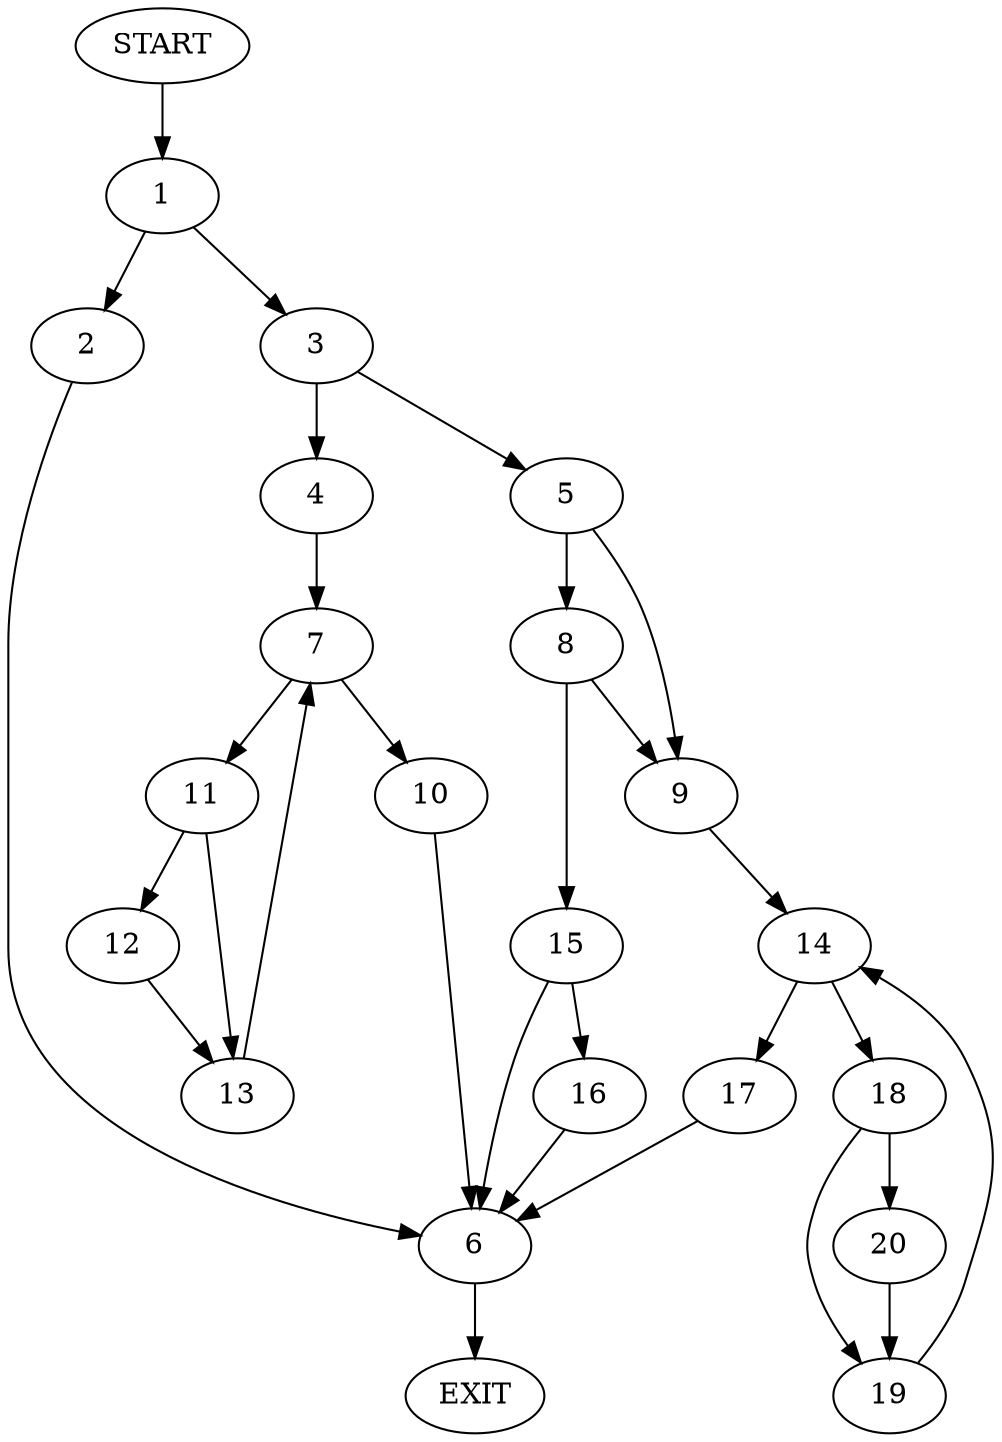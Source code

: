 digraph {
0 [label="START"]
21 [label="EXIT"]
0 -> 1
1 -> 2
1 -> 3
3 -> 4
3 -> 5
2 -> 6
6 -> 21
4 -> 7
5 -> 8
5 -> 9
7 -> 10
7 -> 11
11 -> 12
11 -> 13
10 -> 6
12 -> 13
13 -> 7
9 -> 14
8 -> 15
8 -> 9
15 -> 16
15 -> 6
14 -> 17
14 -> 18
17 -> 6
18 -> 19
18 -> 20
20 -> 19
19 -> 14
16 -> 6
}
